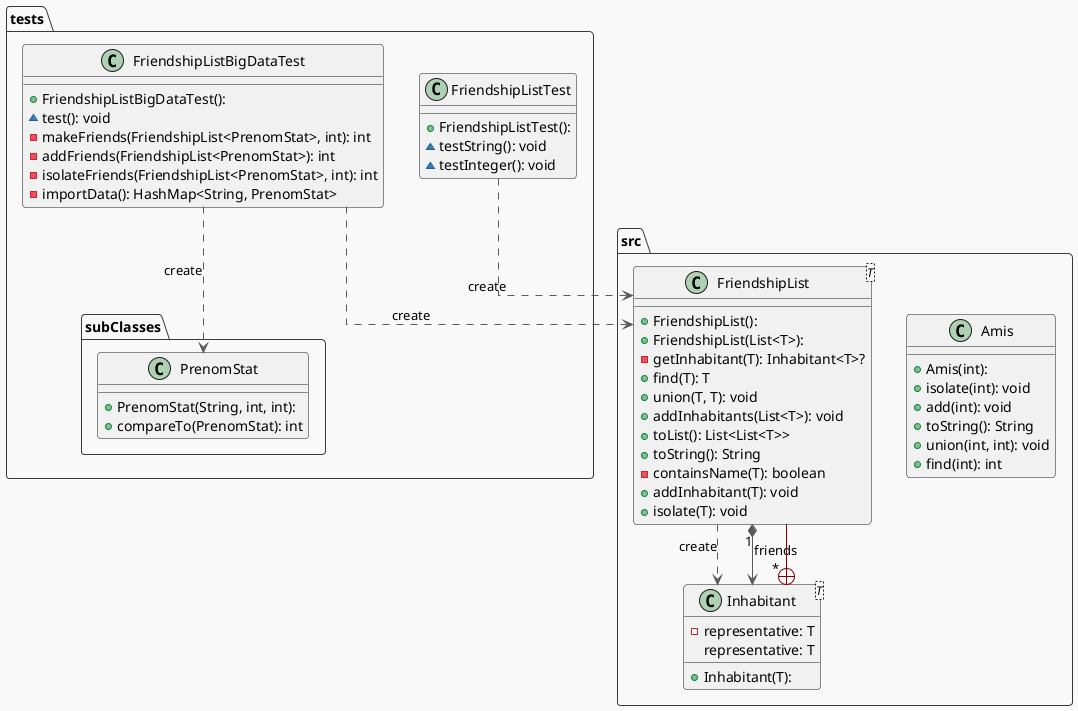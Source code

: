 @startuml

!theme mars
top to bottom direction
skinparam linetype ortho

package src {
    class Amis {
      + Amis(int):
      + isolate(int): void
      + add(int): void
      + toString(): String
      + union(int, int): void
      + find(int): int
    }
    class FriendshipList<T> {
      + FriendshipList():
      + FriendshipList(List<T>):
      - getInhabitant(T): Inhabitant<T>?
      + find(T): T
      + union(T, T): void
      + addInhabitants(List<T>): void
      + toList(): List<List<T>>
      + toString(): String
      - containsName(T): boolean
      + addInhabitant(T): void
      + isolate(T): void
    }
    class Inhabitant<T> {
      + Inhabitant(T):
      - representative: T
       representative: T
    }
}
package tests {
    class FriendshipListBigDataTest {
      + FriendshipListBigDataTest():
      ~ test(): void
      - makeFriends(FriendshipList<PrenomStat>, int): int
      - addFriends(FriendshipList<PrenomStat>): int
      - isolateFriends(FriendshipList<PrenomStat>, int): int
      - importData(): HashMap<String, PrenomStat>
    }
    class FriendshipListTest {
      + FriendshipListTest():
      ~ testString(): void
      ~ testInteger(): void
    }
    package tests.subClasses {
        class PrenomStat {
          + PrenomStat(String, int, int):
          + compareTo(PrenomStat): int
        }
    }
}
FriendshipList             -[#595959,dashed]->  Inhabitant                : "«create»"
FriendshipList            "1" *-[#595959,plain]-> "friends\n*" Inhabitant
FriendshipListBigDataTest  -[#595959,dashed]->  FriendshipList            : "«create»"
FriendshipListBigDataTest  -[#595959,dashed]->  PrenomStat                : "«create»"
FriendshipListTest         -[#595959,dashed]->  FriendshipList            : "«create»"
Inhabitant                 +-[#820000,plain]-  FriendshipList
@enduml
